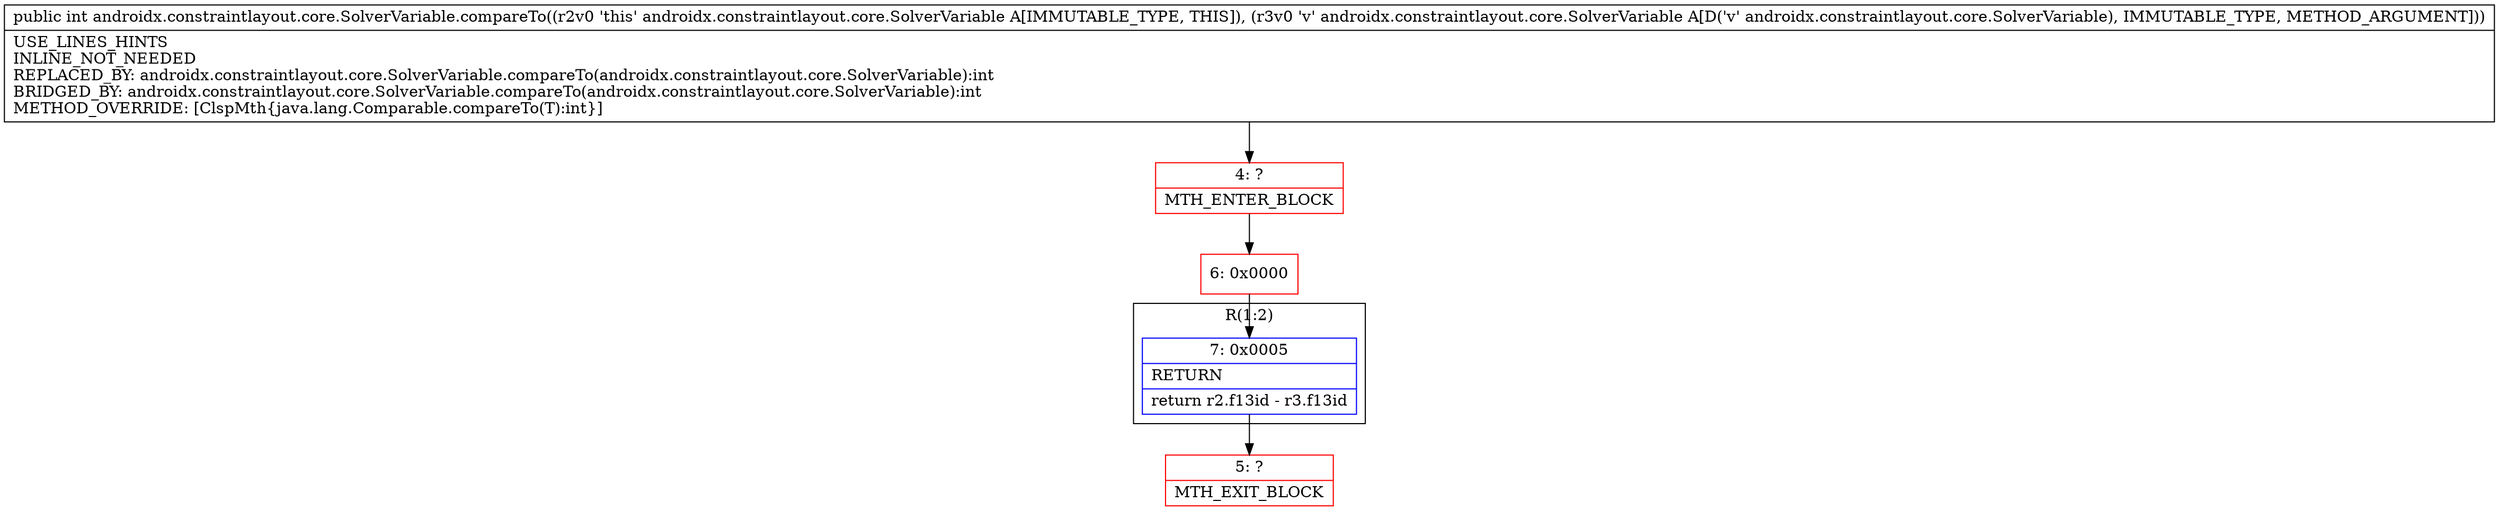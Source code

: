digraph "CFG forandroidx.constraintlayout.core.SolverVariable.compareTo(Landroidx\/constraintlayout\/core\/SolverVariable;)I" {
subgraph cluster_Region_1242439432 {
label = "R(1:2)";
node [shape=record,color=blue];
Node_7 [shape=record,label="{7\:\ 0x0005|RETURN\l|return r2.f13id \- r3.f13id\l}"];
}
Node_4 [shape=record,color=red,label="{4\:\ ?|MTH_ENTER_BLOCK\l}"];
Node_6 [shape=record,color=red,label="{6\:\ 0x0000}"];
Node_5 [shape=record,color=red,label="{5\:\ ?|MTH_EXIT_BLOCK\l}"];
MethodNode[shape=record,label="{public int androidx.constraintlayout.core.SolverVariable.compareTo((r2v0 'this' androidx.constraintlayout.core.SolverVariable A[IMMUTABLE_TYPE, THIS]), (r3v0 'v' androidx.constraintlayout.core.SolverVariable A[D('v' androidx.constraintlayout.core.SolverVariable), IMMUTABLE_TYPE, METHOD_ARGUMENT]))  | USE_LINES_HINTS\lINLINE_NOT_NEEDED\lREPLACED_BY: androidx.constraintlayout.core.SolverVariable.compareTo(androidx.constraintlayout.core.SolverVariable):int\lBRIDGED_BY: androidx.constraintlayout.core.SolverVariable.compareTo(androidx.constraintlayout.core.SolverVariable):int\lMETHOD_OVERRIDE: [ClspMth\{java.lang.Comparable.compareTo(T):int\}]\l}"];
MethodNode -> Node_4;Node_7 -> Node_5;
Node_4 -> Node_6;
Node_6 -> Node_7;
}


